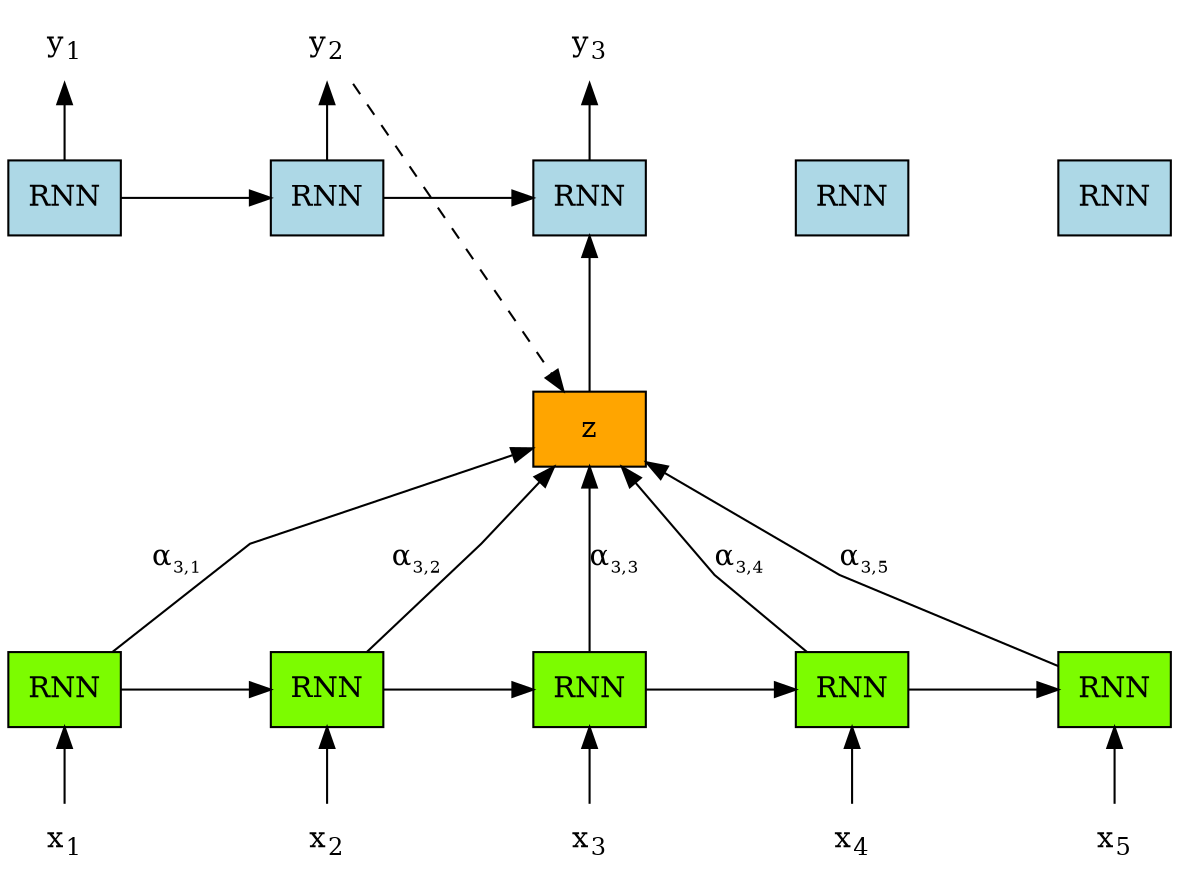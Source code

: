 digraph transformer {
    graph [dpi = 300]
    rankdir = "BT"
    splines = "False"

    x1 [label=<x<sub>1</sub>>, shape="plaintext"]
    x2 [label=<x<sub>2</sub>>, shape="plaintext"]
    x3 [label=<x<sub>3</sub>>, shape="plaintext"]
    x4 [label=<x<sub>4</sub>>, shape="plaintext"]
    x5 [label=<x<sub>5</sub>>, shape="plaintext"]

    y1 [label=<y<sub>1</sub>>, shape="plaintext"]
    y2 [label=<y<sub>2</sub>>, shape="plaintext"]
    y3 [label=<y<sub>3</sub>>, shape="plaintext"]

    rnn_encoder1 [label="RNN", shape="rectangle", style="filled", fillcolor="lawngreen"]
    rnn_encoder2 [label="RNN", shape="rectangle", style="filled", fillcolor="lawngreen"]
    rnn_encoder3 [label="RNN", shape="rectangle", style="filled", fillcolor="lawngreen"]
    rnn_encoder4 [label="RNN", shape="rectangle", style="filled", fillcolor="lawngreen"]
    rnn_encoder5 [label="RNN", shape="rectangle", style="filled", fillcolor="lawngreen"]

    rnn_decoder1 [label="RNN", shape="rectangle", style="filled", fillcolor="lightblue"]
    rnn_decoder2 [label="RNN", shape="rectangle", style="filled", fillcolor="lightblue"]
    rnn_decoder3 [label="RNN", shape="rectangle", style="filled", fillcolor="lightblue"]
    rnn_decoder4 [label="RNN", shape="rectangle", style="filled", fillcolor="lightblue"]
    rnn_decoder5 [label="RNN", shape="rectangle", style="filled", fillcolor="lightblue"]

    attention3 [label="z", shape="rectangle", style="filled", fillcolor="orange"]

    {rank="same"; rnn_decoder1; rnn_decoder2; rnn_decoder3; rnn_decoder4; rnn_decoder5}
    {rank="same"; rnn_encoder1; rnn_encoder2; rnn_encoder3; rnn_encoder4; rnn_encoder5}

    x1 -> rnn_encoder1
    x2 -> rnn_encoder2
    x3 -> rnn_encoder3
    x4 -> rnn_encoder4
    x5 -> rnn_encoder5

    rnn_encoder1 -> attention3 [constraint="False", label=<α<sub><font point-size="10">3,1</font></sub>     >]
    rnn_encoder2 -> attention3 [constraint="False", label=<α<sub><font point-size="10">3,2</font></sub>    >]
    rnn_encoder3 -> attention3 [minlen=2, label=<α<sub><font point-size="10">3,3</font></sub>>]
    rnn_encoder4 -> attention3 [constraint="False", label=<α<sub><font point-size="10">3,4</font></sub>>]
    rnn_encoder5 -> attention3 [constraint="False", label=<α<sub><font point-size="10">3,5</font></sub>>]

    rnn_encoder1 -> rnn_encoder2 [minlen=2]
    rnn_encoder2 -> rnn_encoder3 [minlen=2]
    rnn_encoder3 -> rnn_encoder4 [minlen=2]
    rnn_encoder4 -> rnn_encoder5 [minlen=2]

    rnn_decoder1 -> rnn_decoder2 [minlen=2]
    rnn_decoder2 -> rnn_decoder3 [minlen=2]
    rnn_decoder3 -> rnn_decoder4 [style="invis", minlen=2]
    rnn_decoder4 -> rnn_decoder5 [style="invis", minlen=2]

    rnn_decoder1 -> y1
    rnn_decoder2 -> y2
    rnn_decoder3 -> y3

    attention3 -> rnn_decoder3 [minlen=2]
    y2 -> attention3 [constraint="False", style="dashed"]
    
    






















}